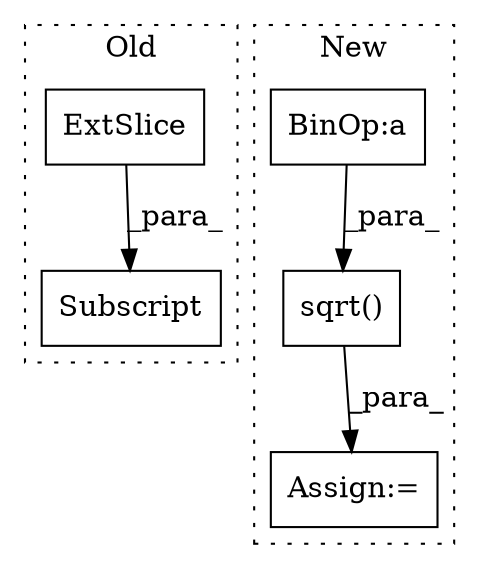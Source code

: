 digraph G {
subgraph cluster0 {
1 [label="ExtSlice" a="85" s="3194" l="5" shape="box"];
3 [label="Subscript" a="63" s="3194,0" l="12,0" shape="box"];
label = "Old";
style="dotted";
}
subgraph cluster1 {
2 [label="sqrt()" a="75" s="2090,2170" l="11,1" shape="box"];
4 [label="Assign:=" a="68" s="2087" l="3" shape="box"];
5 [label="BinOp:a" a="82" s="2134" l="3" shape="box"];
label = "New";
style="dotted";
}
1 -> 3 [label="_para_"];
2 -> 4 [label="_para_"];
5 -> 2 [label="_para_"];
}